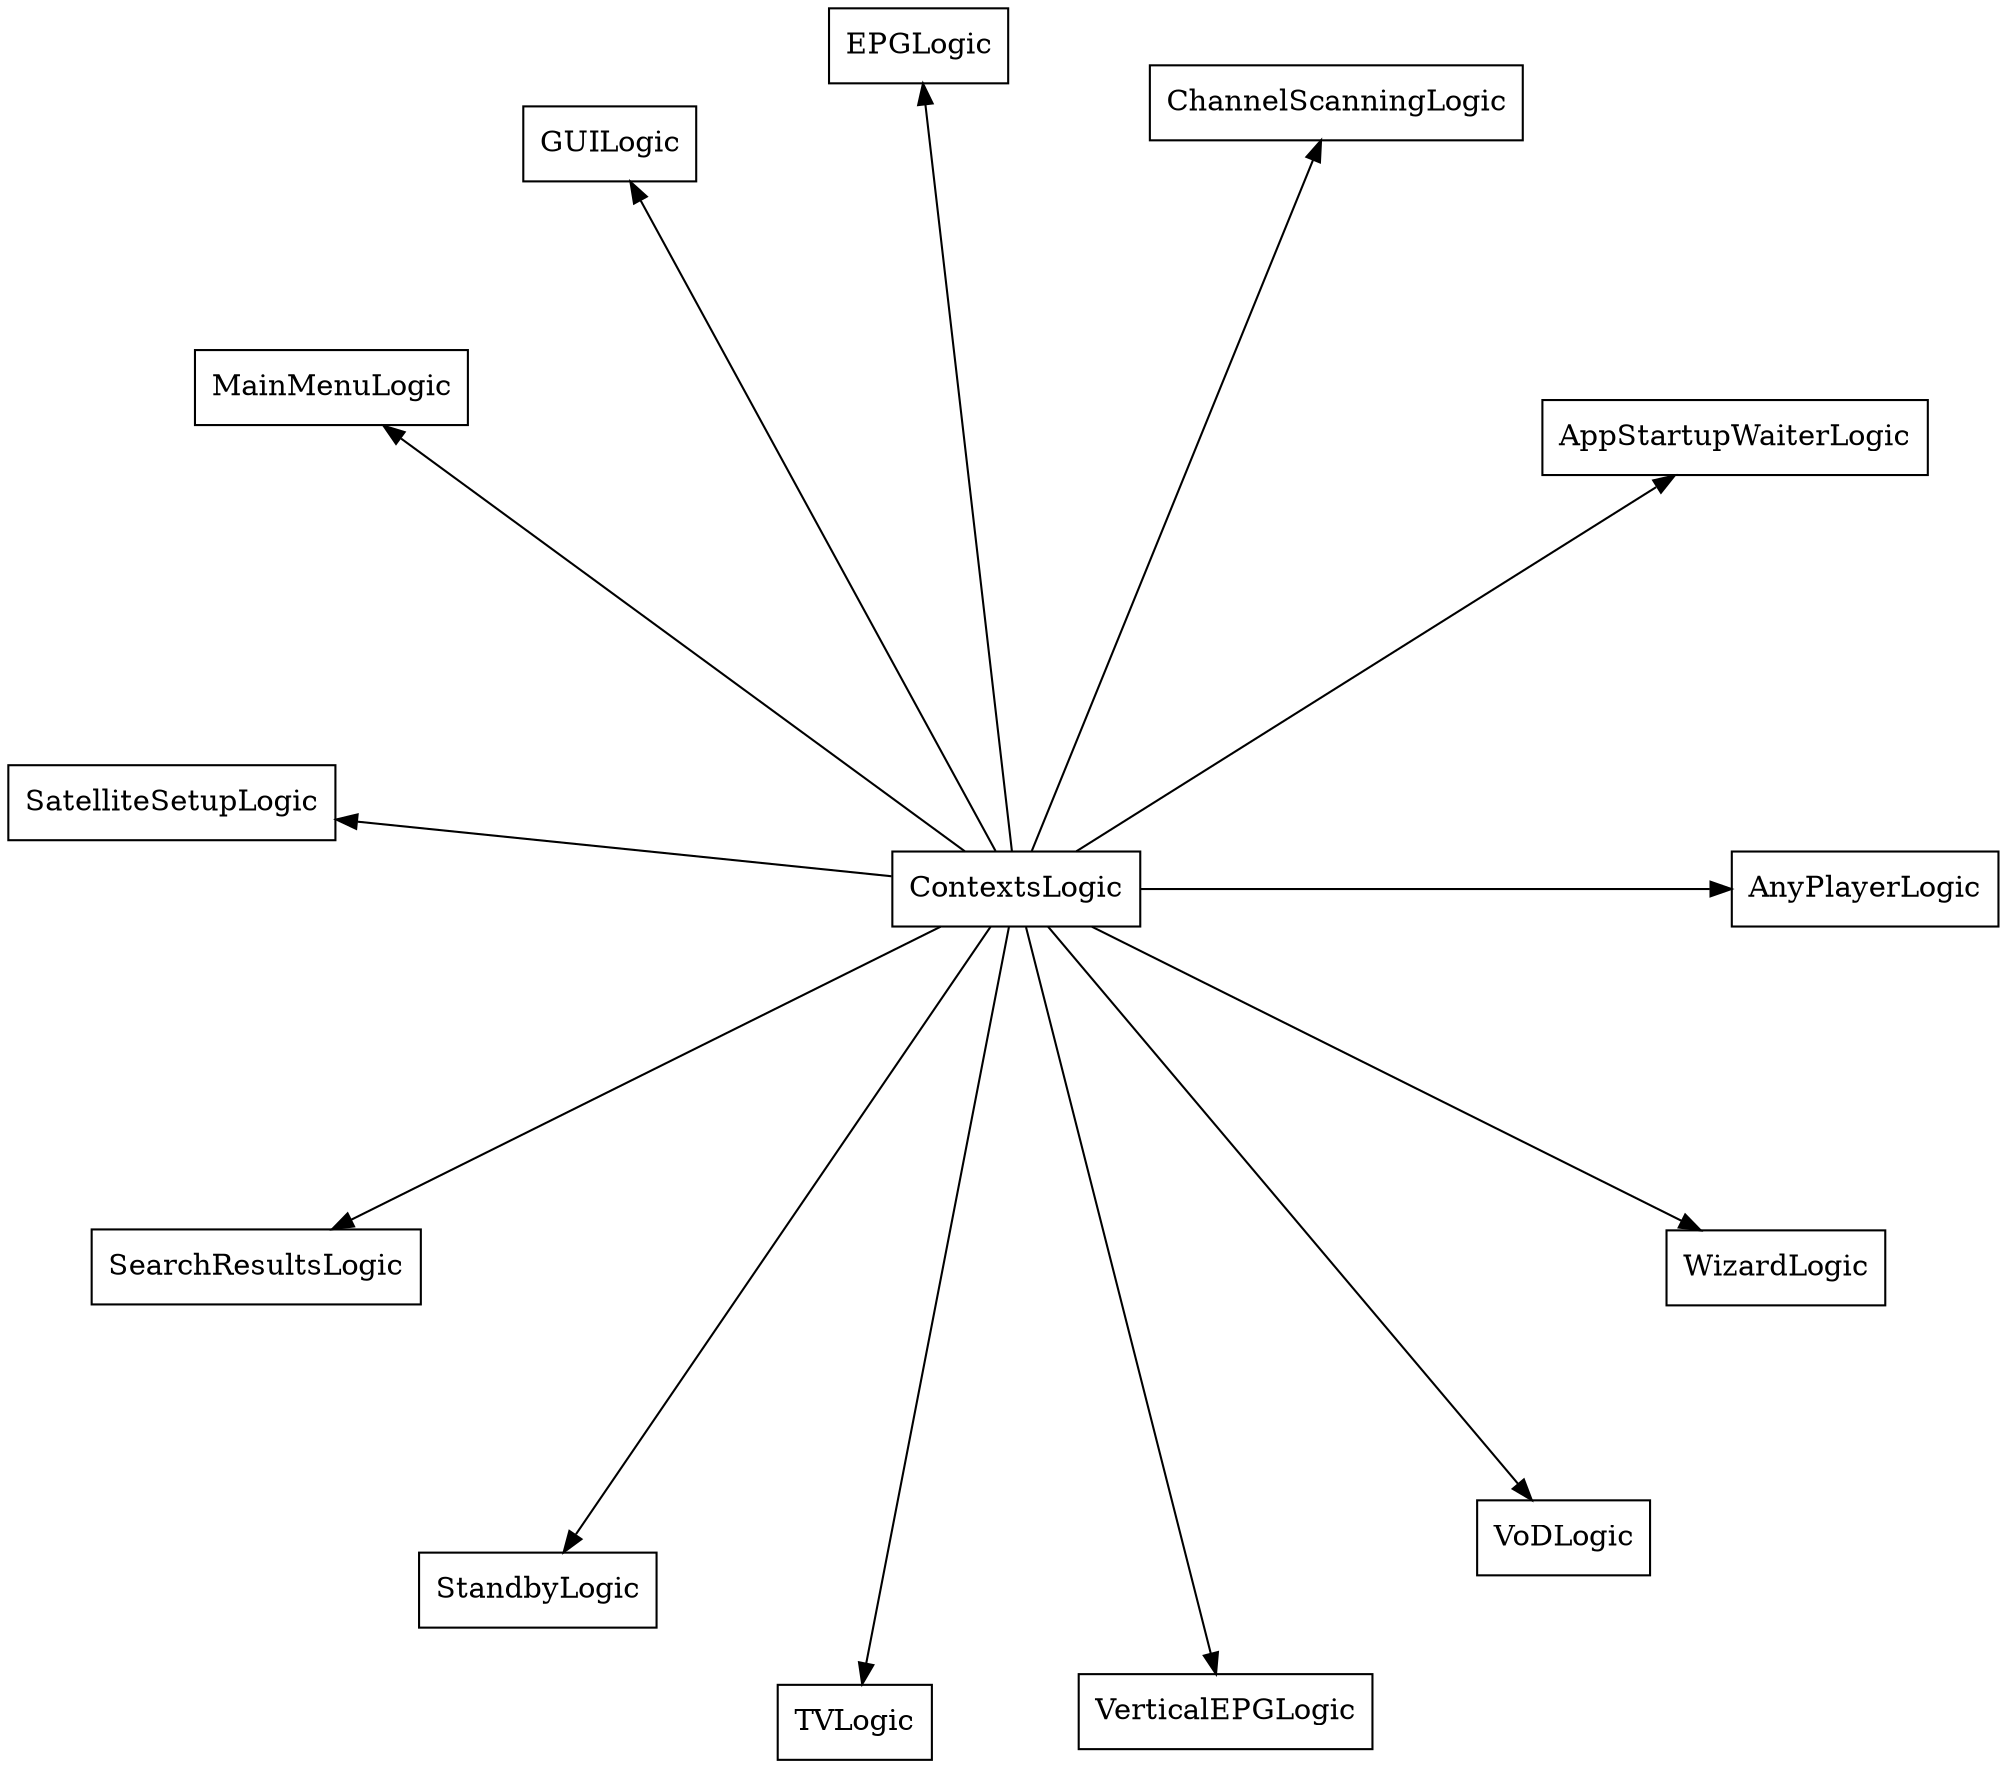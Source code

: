 digraph ContextsLogic {
    node [URL="\N.html" shape=box]
    graph [layout="circo"]
    ContextsLogic [root=true]

    ContextsLogic -> AnyPlayerLogic
    ContextsLogic -> AppStartupWaiterLogic
    ContextsLogic -> ChannelScanningLogic
    ContextsLogic -> EPGLogic
    ContextsLogic -> GUILogic
    ContextsLogic -> MainMenuLogic
    ContextsLogic -> SatelliteSetupLogic
    ContextsLogic -> SearchResultsLogic
    ContextsLogic -> StandbyLogic
    ContextsLogic -> TVLogic
    ContextsLogic -> VerticalEPGLogic
    ContextsLogic -> VoDLogic
    ContextsLogic -> WizardLogic
}
